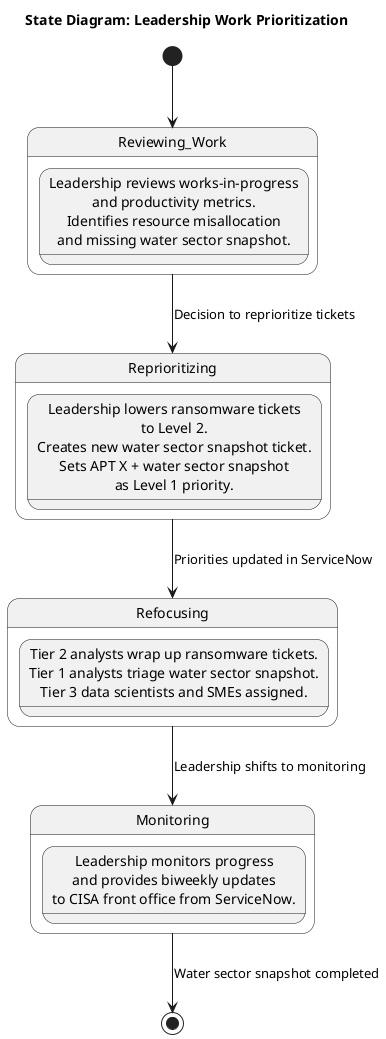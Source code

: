 @startuml
title State Diagram: Leadership Work Prioritization

[*] --> Reviewing_Work

state Reviewing_Work {
  state "Leadership reviews works-in-progress\nand productivity metrics.\nIdentifies resource misallocation\nand missing water sector snapshot." as Reviewing
}

Reviewing_Work --> Reprioritizing : Decision to reprioritize tickets

state Reprioritizing {
  state "Leadership lowers ransomware tickets\nto Level 2.\nCreates new water sector snapshot ticket.\nSets APT X + water sector snapshot\nas Level 1 priority." as Reprior
}

Reprioritizing --> Refocusing : Priorities updated in ServiceNow

state Refocusing {
  state "Tier 2 analysts wrap up ransomware tickets.\nTier 1 analysts triage water sector snapshot.\nTier 3 data scientists and SMEs assigned." as Focus
}

Refocusing --> Monitoring : Leadership shifts to monitoring

state Monitoring {
  state "Leadership monitors progress\nand provides biweekly updates\nto CISA front office from ServiceNow." as Mon
}

Monitoring --> [*] : Water sector snapshot completed

@enduml



@startuml
	title State Diagram: Leadership Work Prioritization
	
	[*] --> Reviewing_Work
	
	state Reviewing_Work {
	  wip_review :Leadership reviews works-in-progress \nand productivity metrics
	  resource_identification:Identifies resource misallocation \nand missing water sector snapshot;
	}
	
	Reviewing_Work --> Reprioritizing : Decision to reprioritize tickets
	
	state Reprioritizing {
	  lower_ticket_level :Leadership lowers ransomware \ntickets to Level 2;
	  snapshot_ticket: Leadership creates new water \nsector snapshot ticket;
	  set_priority: Sets APT X + water sector \nsnapshot as Level 1 priority;
	}
	
	Reprioritizing --> Refocusing : Priorities updated in ServiceNow
	
	state Refocusing {
	  wrap_up_ticket:Tier 2 analysts wrap up \nransomware tickets;
	  analysts_triage:Tier 1 analysts triage \nwater sector snapshot;
	  assign:Tier 3 data scientists \n+ SMEs assigned;
	}
	
	Refocusing --> Monitoring : Leadership shifts to monitoring
	
	state Monitoring {
	  progress_monitor:Leadership monitors progress;
	  biweekly_updates:Provides biweekly updates to \nCISA front office from \nServiceNow data;
	}
	
	Monitoring --> [*] : Water sector snapshot completed

@enduml
